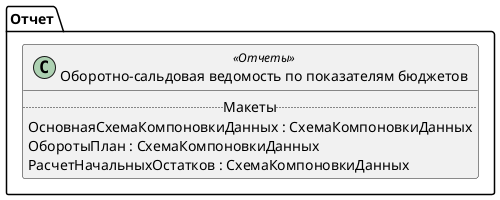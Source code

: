 ﻿@startuml ОборотноСальдоваяВедомостьБюджетирования
'!include templates.wsd
'..\include templates.wsd
class Отчет.ОборотноСальдоваяВедомостьБюджетирования as "Оборотно-сальдовая ведомость по показателям бюджетов" <<Отчеты>>
{
..Макеты..
ОсновнаяСхемаКомпоновкиДанных : СхемаКомпоновкиДанных
ОборотыПлан : СхемаКомпоновкиДанных
РасчетНачальныхОстатков : СхемаКомпоновкиДанных
}
@enduml
